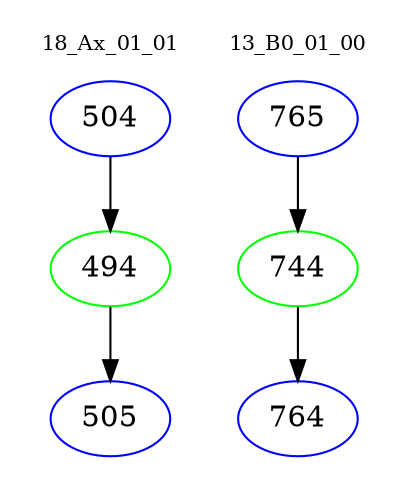 digraph{
subgraph cluster_0 {
color = white
label = "18_Ax_01_01";
fontsize=10;
T0_504 [label="504", color="blue"]
T0_504 -> T0_494 [color="black"]
T0_494 [label="494", color="green"]
T0_494 -> T0_505 [color="black"]
T0_505 [label="505", color="blue"]
}
subgraph cluster_1 {
color = white
label = "13_B0_01_00";
fontsize=10;
T1_765 [label="765", color="blue"]
T1_765 -> T1_744 [color="black"]
T1_744 [label="744", color="green"]
T1_744 -> T1_764 [color="black"]
T1_764 [label="764", color="blue"]
}
}
